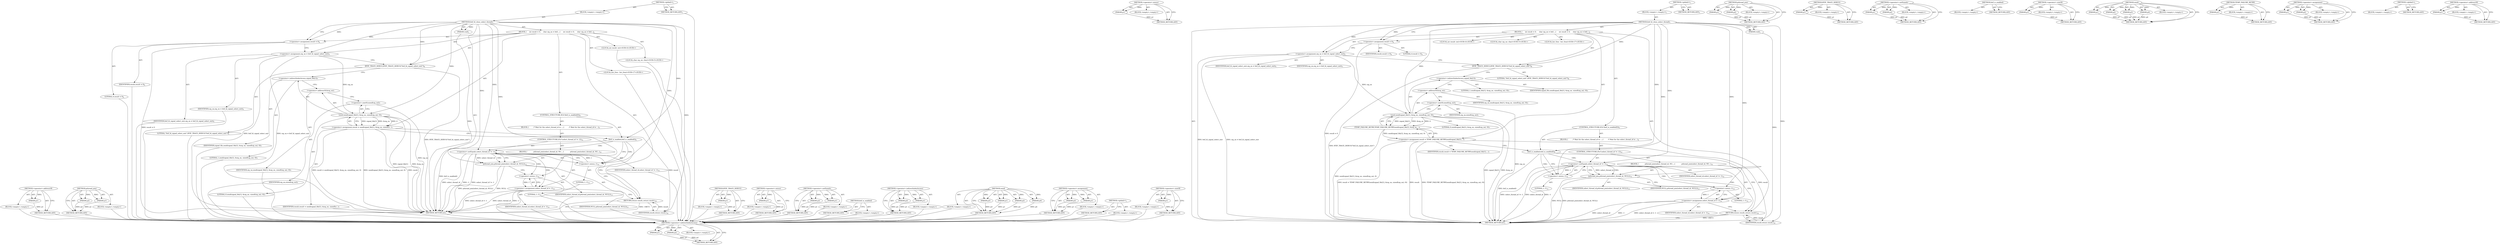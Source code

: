 digraph "&lt;operator&gt;.addressOf" {
vulnerable_95 [label=<(METHOD,&lt;operator&gt;.addressOf)>];
vulnerable_96 [label=<(PARAM,p1)>];
vulnerable_97 [label=<(BLOCK,&lt;empty&gt;,&lt;empty&gt;)>];
vulnerable_98 [label=<(METHOD_RETURN,ANY)>];
vulnerable_115 [label=<(METHOD,pthread_join)>];
vulnerable_116 [label=<(PARAM,p1)>];
vulnerable_117 [label=<(PARAM,p2)>];
vulnerable_118 [label=<(BLOCK,&lt;empty&gt;,&lt;empty&gt;)>];
vulnerable_119 [label=<(METHOD_RETURN,ANY)>];
vulnerable_6 [label=<(METHOD,&lt;global&gt;)<SUB>1</SUB>>];
vulnerable_7 [label=<(BLOCK,&lt;empty&gt;,&lt;empty&gt;)<SUB>1</SUB>>];
vulnerable_8 [label=<(METHOD,btif_hl_close_select_thread)<SUB>1</SUB>>];
vulnerable_9 [label=<(PARAM,void)<SUB>1</SUB>>];
vulnerable_10 [label=<(BLOCK,{

     int result = 0;
     char sig_on = btif...,{

     int result = 0;
     char sig_on = btif...)<SUB>2</SUB>>];
vulnerable_11 [label="<(LOCAL,int result: int)<SUB>4</SUB>>"];
vulnerable_12 [label=<(&lt;operator&gt;.assignment,result = 0)<SUB>4</SUB>>];
vulnerable_13 [label=<(IDENTIFIER,result,result = 0)<SUB>4</SUB>>];
vulnerable_14 [label=<(LITERAL,0,result = 0)<SUB>4</SUB>>];
vulnerable_15 [label="<(LOCAL,char sig_on: char)<SUB>5</SUB>>"];
vulnerable_16 [label=<(&lt;operator&gt;.assignment,sig_on = btif_hl_signal_select_exit)<SUB>5</SUB>>];
vulnerable_17 [label=<(IDENTIFIER,sig_on,sig_on = btif_hl_signal_select_exit)<SUB>5</SUB>>];
vulnerable_18 [label=<(IDENTIFIER,btif_hl_signal_select_exit,sig_on = btif_hl_signal_select_exit)<SUB>5</SUB>>];
vulnerable_19 [label=<(BTIF_TRACE_DEBUG,BTIF_TRACE_DEBUG(&quot;btif_hl_signal_select_exit&quot;))<SUB>6</SUB>>];
vulnerable_20 [label=<(LITERAL,&quot;btif_hl_signal_select_exit&quot;,BTIF_TRACE_DEBUG(&quot;btif_hl_signal_select_exit&quot;))<SUB>6</SUB>>];
vulnerable_21 [label=<(&lt;operator&gt;.assignment,result = send(signal_fds[1], &amp;sig_on, sizeof(si...)<SUB>7</SUB>>];
vulnerable_22 [label=<(IDENTIFIER,result,result = send(signal_fds[1], &amp;sig_on, sizeof(si...)<SUB>7</SUB>>];
vulnerable_23 [label=<(send,send(signal_fds[1], &amp;sig_on, sizeof(sig_on), 0))<SUB>7</SUB>>];
vulnerable_24 [label=<(&lt;operator&gt;.indirectIndexAccess,signal_fds[1])<SUB>7</SUB>>];
vulnerable_25 [label=<(IDENTIFIER,signal_fds,send(signal_fds[1], &amp;sig_on, sizeof(sig_on), 0))<SUB>7</SUB>>];
vulnerable_26 [label=<(LITERAL,1,send(signal_fds[1], &amp;sig_on, sizeof(sig_on), 0))<SUB>7</SUB>>];
vulnerable_27 [label=<(&lt;operator&gt;.addressOf,&amp;sig_on)<SUB>7</SUB>>];
vulnerable_28 [label=<(IDENTIFIER,sig_on,send(signal_fds[1], &amp;sig_on, sizeof(sig_on), 0))<SUB>7</SUB>>];
vulnerable_29 [label=<(&lt;operator&gt;.sizeOf,sizeof(sig_on))<SUB>7</SUB>>];
vulnerable_30 [label=<(IDENTIFIER,sig_on,sizeof(sig_on))<SUB>7</SUB>>];
vulnerable_31 [label=<(LITERAL,0,send(signal_fds[1], &amp;sig_on, sizeof(sig_on), 0))<SUB>7</SUB>>];
vulnerable_32 [label=<(CONTROL_STRUCTURE,IF,if (btif_is_enabled()))<SUB>8</SUB>>];
vulnerable_33 [label=<(btif_is_enabled,btif_is_enabled())<SUB>8</SUB>>];
vulnerable_34 [label=<(BLOCK,{
         /* Wait for the select_thread_id to ...,{
         /* Wait for the select_thread_id to ...)<SUB>9</SUB>>];
vulnerable_35 [label=<(CONTROL_STRUCTURE,IF,if (select_thread_id != -1))<SUB>12</SUB>>];
vulnerable_36 [label=<(&lt;operator&gt;.notEquals,select_thread_id != -1)<SUB>12</SUB>>];
vulnerable_37 [label=<(IDENTIFIER,select_thread_id,select_thread_id != -1)<SUB>12</SUB>>];
vulnerable_38 [label=<(&lt;operator&gt;.minus,-1)<SUB>12</SUB>>];
vulnerable_39 [label=<(LITERAL,1,-1)<SUB>12</SUB>>];
vulnerable_40 [label=<(BLOCK,{
            pthread_join(select_thread_id, NU...,{
            pthread_join(select_thread_id, NU...)<SUB>12</SUB>>];
vulnerable_41 [label=<(pthread_join,pthread_join(select_thread_id, NULL))<SUB>13</SUB>>];
vulnerable_42 [label=<(IDENTIFIER,select_thread_id,pthread_join(select_thread_id, NULL))<SUB>13</SUB>>];
vulnerable_43 [label=<(IDENTIFIER,NULL,pthread_join(select_thread_id, NULL))<SUB>13</SUB>>];
vulnerable_44 [label=<(&lt;operator&gt;.assignment,select_thread_id = -1)<SUB>14</SUB>>];
vulnerable_45 [label=<(IDENTIFIER,select_thread_id,select_thread_id = -1)<SUB>14</SUB>>];
vulnerable_46 [label=<(&lt;operator&gt;.minus,-1)<SUB>14</SUB>>];
vulnerable_47 [label=<(LITERAL,1,-1)<SUB>14</SUB>>];
vulnerable_48 [label="<(LOCAL,list_free : list_free)<SUB>17</SUB>>"];
vulnerable_49 [label=<(RETURN,return result;,return result;)<SUB>18</SUB>>];
vulnerable_50 [label=<(IDENTIFIER,result,return result;)<SUB>18</SUB>>];
vulnerable_51 [label=<(METHOD_RETURN,int)<SUB>1</SUB>>];
vulnerable_53 [label=<(METHOD_RETURN,ANY)<SUB>1</SUB>>];
vulnerable_79 [label=<(METHOD,BTIF_TRACE_DEBUG)>];
vulnerable_80 [label=<(PARAM,p1)>];
vulnerable_81 [label=<(BLOCK,&lt;empty&gt;,&lt;empty&gt;)>];
vulnerable_82 [label=<(METHOD_RETURN,ANY)>];
vulnerable_111 [label=<(METHOD,&lt;operator&gt;.minus)>];
vulnerable_112 [label=<(PARAM,p1)>];
vulnerable_113 [label=<(BLOCK,&lt;empty&gt;,&lt;empty&gt;)>];
vulnerable_114 [label=<(METHOD_RETURN,ANY)>];
vulnerable_106 [label=<(METHOD,&lt;operator&gt;.notEquals)>];
vulnerable_107 [label=<(PARAM,p1)>];
vulnerable_108 [label=<(PARAM,p2)>];
vulnerable_109 [label=<(BLOCK,&lt;empty&gt;,&lt;empty&gt;)>];
vulnerable_110 [label=<(METHOD_RETURN,ANY)>];
vulnerable_103 [label=<(METHOD,btif_is_enabled)>];
vulnerable_104 [label=<(BLOCK,&lt;empty&gt;,&lt;empty&gt;)>];
vulnerable_105 [label=<(METHOD_RETURN,ANY)>];
vulnerable_90 [label=<(METHOD,&lt;operator&gt;.indirectIndexAccess)>];
vulnerable_91 [label=<(PARAM,p1)>];
vulnerable_92 [label=<(PARAM,p2)>];
vulnerable_93 [label=<(BLOCK,&lt;empty&gt;,&lt;empty&gt;)>];
vulnerable_94 [label=<(METHOD_RETURN,ANY)>];
vulnerable_83 [label=<(METHOD,send)>];
vulnerable_84 [label=<(PARAM,p1)>];
vulnerable_85 [label=<(PARAM,p2)>];
vulnerable_86 [label=<(PARAM,p3)>];
vulnerable_87 [label=<(PARAM,p4)>];
vulnerable_88 [label=<(BLOCK,&lt;empty&gt;,&lt;empty&gt;)>];
vulnerable_89 [label=<(METHOD_RETURN,ANY)>];
vulnerable_74 [label=<(METHOD,&lt;operator&gt;.assignment)>];
vulnerable_75 [label=<(PARAM,p1)>];
vulnerable_76 [label=<(PARAM,p2)>];
vulnerable_77 [label=<(BLOCK,&lt;empty&gt;,&lt;empty&gt;)>];
vulnerable_78 [label=<(METHOD_RETURN,ANY)>];
vulnerable_68 [label=<(METHOD,&lt;global&gt;)<SUB>1</SUB>>];
vulnerable_69 [label=<(BLOCK,&lt;empty&gt;,&lt;empty&gt;)>];
vulnerable_70 [label=<(METHOD_RETURN,ANY)>];
vulnerable_99 [label=<(METHOD,&lt;operator&gt;.sizeOf)>];
vulnerable_100 [label=<(PARAM,p1)>];
vulnerable_101 [label=<(BLOCK,&lt;empty&gt;,&lt;empty&gt;)>];
vulnerable_102 [label=<(METHOD_RETURN,ANY)>];
fixed_95 [label=<(METHOD,&lt;operator&gt;.indirectIndexAccess)>];
fixed_96 [label=<(PARAM,p1)>];
fixed_97 [label=<(PARAM,p2)>];
fixed_98 [label=<(BLOCK,&lt;empty&gt;,&lt;empty&gt;)>];
fixed_99 [label=<(METHOD_RETURN,ANY)>];
fixed_116 [label=<(METHOD,&lt;operator&gt;.minus)>];
fixed_117 [label=<(PARAM,p1)>];
fixed_118 [label=<(BLOCK,&lt;empty&gt;,&lt;empty&gt;)>];
fixed_119 [label=<(METHOD_RETURN,ANY)>];
fixed_6 [label=<(METHOD,&lt;global&gt;)<SUB>1</SUB>>];
fixed_7 [label=<(BLOCK,&lt;empty&gt;,&lt;empty&gt;)<SUB>1</SUB>>];
fixed_8 [label=<(METHOD,btif_hl_close_select_thread)<SUB>1</SUB>>];
fixed_9 [label=<(PARAM,void)<SUB>1</SUB>>];
fixed_10 [label=<(BLOCK,{

     int result = 0;
     char sig_on = btif...,{

     int result = 0;
     char sig_on = btif...)<SUB>2</SUB>>];
fixed_11 [label="<(LOCAL,int result: int)<SUB>4</SUB>>"];
fixed_12 [label=<(&lt;operator&gt;.assignment,result = 0)<SUB>4</SUB>>];
fixed_13 [label=<(IDENTIFIER,result,result = 0)<SUB>4</SUB>>];
fixed_14 [label=<(LITERAL,0,result = 0)<SUB>4</SUB>>];
fixed_15 [label="<(LOCAL,char sig_on: char)<SUB>5</SUB>>"];
fixed_16 [label=<(&lt;operator&gt;.assignment,sig_on = btif_hl_signal_select_exit)<SUB>5</SUB>>];
fixed_17 [label=<(IDENTIFIER,sig_on,sig_on = btif_hl_signal_select_exit)<SUB>5</SUB>>];
fixed_18 [label=<(IDENTIFIER,btif_hl_signal_select_exit,sig_on = btif_hl_signal_select_exit)<SUB>5</SUB>>];
fixed_19 [label=<(BTIF_TRACE_DEBUG,BTIF_TRACE_DEBUG(&quot;btif_hl_signal_select_exit&quot;))<SUB>6</SUB>>];
fixed_20 [label=<(LITERAL,&quot;btif_hl_signal_select_exit&quot;,BTIF_TRACE_DEBUG(&quot;btif_hl_signal_select_exit&quot;))<SUB>6</SUB>>];
fixed_21 [label=<(&lt;operator&gt;.assignment,result = TEMP_FAILURE_RETRY(send(signal_fds[1],...)<SUB>7</SUB>>];
fixed_22 [label=<(IDENTIFIER,result,result = TEMP_FAILURE_RETRY(send(signal_fds[1],...)<SUB>7</SUB>>];
fixed_23 [label=<(TEMP_FAILURE_RETRY,TEMP_FAILURE_RETRY(send(signal_fds[1], &amp;sig_on,...)<SUB>7</SUB>>];
fixed_24 [label=<(send,send(signal_fds[1], &amp;sig_on, sizeof(sig_on), 0))<SUB>7</SUB>>];
fixed_25 [label=<(&lt;operator&gt;.indirectIndexAccess,signal_fds[1])<SUB>7</SUB>>];
fixed_26 [label=<(IDENTIFIER,signal_fds,send(signal_fds[1], &amp;sig_on, sizeof(sig_on), 0))<SUB>7</SUB>>];
fixed_27 [label=<(LITERAL,1,send(signal_fds[1], &amp;sig_on, sizeof(sig_on), 0))<SUB>7</SUB>>];
fixed_28 [label=<(&lt;operator&gt;.addressOf,&amp;sig_on)<SUB>7</SUB>>];
fixed_29 [label=<(IDENTIFIER,sig_on,send(signal_fds[1], &amp;sig_on, sizeof(sig_on), 0))<SUB>7</SUB>>];
fixed_30 [label=<(&lt;operator&gt;.sizeOf,sizeof(sig_on))<SUB>7</SUB>>];
fixed_31 [label=<(IDENTIFIER,sig_on,sizeof(sig_on))<SUB>7</SUB>>];
fixed_32 [label=<(LITERAL,0,send(signal_fds[1], &amp;sig_on, sizeof(sig_on), 0))<SUB>7</SUB>>];
fixed_33 [label=<(CONTROL_STRUCTURE,IF,if (btif_is_enabled()))<SUB>8</SUB>>];
fixed_34 [label=<(btif_is_enabled,btif_is_enabled())<SUB>8</SUB>>];
fixed_35 [label=<(BLOCK,{
         /* Wait for the select_thread_id to ...,{
         /* Wait for the select_thread_id to ...)<SUB>9</SUB>>];
fixed_36 [label=<(CONTROL_STRUCTURE,IF,if (select_thread_id != -1))<SUB>12</SUB>>];
fixed_37 [label=<(&lt;operator&gt;.notEquals,select_thread_id != -1)<SUB>12</SUB>>];
fixed_38 [label=<(IDENTIFIER,select_thread_id,select_thread_id != -1)<SUB>12</SUB>>];
fixed_39 [label=<(&lt;operator&gt;.minus,-1)<SUB>12</SUB>>];
fixed_40 [label=<(LITERAL,1,-1)<SUB>12</SUB>>];
fixed_41 [label=<(BLOCK,{
            pthread_join(select_thread_id, NU...,{
            pthread_join(select_thread_id, NU...)<SUB>12</SUB>>];
fixed_42 [label=<(pthread_join,pthread_join(select_thread_id, NULL))<SUB>13</SUB>>];
fixed_43 [label=<(IDENTIFIER,select_thread_id,pthread_join(select_thread_id, NULL))<SUB>13</SUB>>];
fixed_44 [label=<(IDENTIFIER,NULL,pthread_join(select_thread_id, NULL))<SUB>13</SUB>>];
fixed_45 [label=<(&lt;operator&gt;.assignment,select_thread_id = -1)<SUB>14</SUB>>];
fixed_46 [label=<(IDENTIFIER,select_thread_id,select_thread_id = -1)<SUB>14</SUB>>];
fixed_47 [label=<(&lt;operator&gt;.minus,-1)<SUB>14</SUB>>];
fixed_48 [label=<(LITERAL,1,-1)<SUB>14</SUB>>];
fixed_49 [label="<(LOCAL,list_free : list_free)<SUB>17</SUB>>"];
fixed_50 [label=<(RETURN,return result;,return result;)<SUB>18</SUB>>];
fixed_51 [label=<(IDENTIFIER,result,return result;)<SUB>18</SUB>>];
fixed_52 [label=<(METHOD_RETURN,int)<SUB>1</SUB>>];
fixed_54 [label=<(METHOD_RETURN,ANY)<SUB>1</SUB>>];
fixed_120 [label=<(METHOD,pthread_join)>];
fixed_121 [label=<(PARAM,p1)>];
fixed_122 [label=<(PARAM,p2)>];
fixed_123 [label=<(BLOCK,&lt;empty&gt;,&lt;empty&gt;)>];
fixed_124 [label=<(METHOD_RETURN,ANY)>];
fixed_80 [label=<(METHOD,BTIF_TRACE_DEBUG)>];
fixed_81 [label=<(PARAM,p1)>];
fixed_82 [label=<(BLOCK,&lt;empty&gt;,&lt;empty&gt;)>];
fixed_83 [label=<(METHOD_RETURN,ANY)>];
fixed_111 [label=<(METHOD,&lt;operator&gt;.notEquals)>];
fixed_112 [label=<(PARAM,p1)>];
fixed_113 [label=<(PARAM,p2)>];
fixed_114 [label=<(BLOCK,&lt;empty&gt;,&lt;empty&gt;)>];
fixed_115 [label=<(METHOD_RETURN,ANY)>];
fixed_108 [label=<(METHOD,btif_is_enabled)>];
fixed_109 [label=<(BLOCK,&lt;empty&gt;,&lt;empty&gt;)>];
fixed_110 [label=<(METHOD_RETURN,ANY)>];
fixed_104 [label=<(METHOD,&lt;operator&gt;.sizeOf)>];
fixed_105 [label=<(PARAM,p1)>];
fixed_106 [label=<(BLOCK,&lt;empty&gt;,&lt;empty&gt;)>];
fixed_107 [label=<(METHOD_RETURN,ANY)>];
fixed_88 [label=<(METHOD,send)>];
fixed_89 [label=<(PARAM,p1)>];
fixed_90 [label=<(PARAM,p2)>];
fixed_91 [label=<(PARAM,p3)>];
fixed_92 [label=<(PARAM,p4)>];
fixed_93 [label=<(BLOCK,&lt;empty&gt;,&lt;empty&gt;)>];
fixed_94 [label=<(METHOD_RETURN,ANY)>];
fixed_84 [label=<(METHOD,TEMP_FAILURE_RETRY)>];
fixed_85 [label=<(PARAM,p1)>];
fixed_86 [label=<(BLOCK,&lt;empty&gt;,&lt;empty&gt;)>];
fixed_87 [label=<(METHOD_RETURN,ANY)>];
fixed_75 [label=<(METHOD,&lt;operator&gt;.assignment)>];
fixed_76 [label=<(PARAM,p1)>];
fixed_77 [label=<(PARAM,p2)>];
fixed_78 [label=<(BLOCK,&lt;empty&gt;,&lt;empty&gt;)>];
fixed_79 [label=<(METHOD_RETURN,ANY)>];
fixed_69 [label=<(METHOD,&lt;global&gt;)<SUB>1</SUB>>];
fixed_70 [label=<(BLOCK,&lt;empty&gt;,&lt;empty&gt;)>];
fixed_71 [label=<(METHOD_RETURN,ANY)>];
fixed_100 [label=<(METHOD,&lt;operator&gt;.addressOf)>];
fixed_101 [label=<(PARAM,p1)>];
fixed_102 [label=<(BLOCK,&lt;empty&gt;,&lt;empty&gt;)>];
fixed_103 [label=<(METHOD_RETURN,ANY)>];
vulnerable_95 -> vulnerable_96  [key=0, label="AST: "];
vulnerable_95 -> vulnerable_96  [key=1, label="DDG: "];
vulnerable_95 -> vulnerable_97  [key=0, label="AST: "];
vulnerable_95 -> vulnerable_98  [key=0, label="AST: "];
vulnerable_95 -> vulnerable_98  [key=1, label="CFG: "];
vulnerable_96 -> vulnerable_98  [key=0, label="DDG: p1"];
vulnerable_97 -> fixed_95  [key=0];
vulnerable_98 -> fixed_95  [key=0];
vulnerable_115 -> vulnerable_116  [key=0, label="AST: "];
vulnerable_115 -> vulnerable_116  [key=1, label="DDG: "];
vulnerable_115 -> vulnerable_118  [key=0, label="AST: "];
vulnerable_115 -> vulnerable_117  [key=0, label="AST: "];
vulnerable_115 -> vulnerable_117  [key=1, label="DDG: "];
vulnerable_115 -> vulnerable_119  [key=0, label="AST: "];
vulnerable_115 -> vulnerable_119  [key=1, label="CFG: "];
vulnerable_116 -> vulnerable_119  [key=0, label="DDG: p1"];
vulnerable_117 -> vulnerable_119  [key=0, label="DDG: p2"];
vulnerable_118 -> fixed_95  [key=0];
vulnerable_119 -> fixed_95  [key=0];
vulnerable_6 -> vulnerable_7  [key=0, label="AST: "];
vulnerable_6 -> vulnerable_53  [key=0, label="AST: "];
vulnerable_6 -> vulnerable_53  [key=1, label="CFG: "];
vulnerable_7 -> vulnerable_8  [key=0, label="AST: "];
vulnerable_8 -> vulnerable_9  [key=0, label="AST: "];
vulnerable_8 -> vulnerable_9  [key=1, label="DDG: "];
vulnerable_8 -> vulnerable_10  [key=0, label="AST: "];
vulnerable_8 -> vulnerable_51  [key=0, label="AST: "];
vulnerable_8 -> vulnerable_12  [key=0, label="CFG: "];
vulnerable_8 -> vulnerable_12  [key=1, label="DDG: "];
vulnerable_8 -> vulnerable_16  [key=0, label="DDG: "];
vulnerable_8 -> vulnerable_19  [key=0, label="DDG: "];
vulnerable_8 -> vulnerable_33  [key=0, label="DDG: "];
vulnerable_8 -> vulnerable_50  [key=0, label="DDG: "];
vulnerable_8 -> vulnerable_23  [key=0, label="DDG: "];
vulnerable_8 -> vulnerable_36  [key=0, label="DDG: "];
vulnerable_8 -> vulnerable_38  [key=0, label="DDG: "];
vulnerable_8 -> vulnerable_41  [key=0, label="DDG: "];
vulnerable_8 -> vulnerable_46  [key=0, label="DDG: "];
vulnerable_9 -> vulnerable_51  [key=0, label="DDG: "];
vulnerable_10 -> vulnerable_11  [key=0, label="AST: "];
vulnerable_10 -> vulnerable_12  [key=0, label="AST: "];
vulnerable_10 -> vulnerable_15  [key=0, label="AST: "];
vulnerable_10 -> vulnerable_16  [key=0, label="AST: "];
vulnerable_10 -> vulnerable_19  [key=0, label="AST: "];
vulnerable_10 -> vulnerable_21  [key=0, label="AST: "];
vulnerable_10 -> vulnerable_32  [key=0, label="AST: "];
vulnerable_10 -> vulnerable_48  [key=0, label="AST: "];
vulnerable_10 -> vulnerable_49  [key=0, label="AST: "];
vulnerable_11 -> fixed_95  [key=0];
vulnerable_12 -> vulnerable_13  [key=0, label="AST: "];
vulnerable_12 -> vulnerable_14  [key=0, label="AST: "];
vulnerable_12 -> vulnerable_16  [key=0, label="CFG: "];
vulnerable_12 -> vulnerable_51  [key=0, label="DDG: result = 0"];
vulnerable_13 -> fixed_95  [key=0];
vulnerable_14 -> fixed_95  [key=0];
vulnerable_15 -> fixed_95  [key=0];
vulnerable_16 -> vulnerable_17  [key=0, label="AST: "];
vulnerable_16 -> vulnerable_18  [key=0, label="AST: "];
vulnerable_16 -> vulnerable_19  [key=0, label="CFG: "];
vulnerable_16 -> vulnerable_51  [key=0, label="DDG: sig_on = btif_hl_signal_select_exit"];
vulnerable_16 -> vulnerable_51  [key=1, label="DDG: btif_hl_signal_select_exit"];
vulnerable_16 -> vulnerable_23  [key=0, label="DDG: sig_on"];
vulnerable_17 -> fixed_95  [key=0];
vulnerable_18 -> fixed_95  [key=0];
vulnerable_19 -> vulnerable_20  [key=0, label="AST: "];
vulnerable_19 -> vulnerable_24  [key=0, label="CFG: "];
vulnerable_19 -> vulnerable_51  [key=0, label="DDG: BTIF_TRACE_DEBUG(&quot;btif_hl_signal_select_exit&quot;)"];
vulnerable_20 -> fixed_95  [key=0];
vulnerable_21 -> vulnerable_22  [key=0, label="AST: "];
vulnerable_21 -> vulnerable_23  [key=0, label="AST: "];
vulnerable_21 -> vulnerable_33  [key=0, label="CFG: "];
vulnerable_21 -> vulnerable_51  [key=0, label="DDG: result"];
vulnerable_21 -> vulnerable_51  [key=1, label="DDG: send(signal_fds[1], &amp;sig_on, sizeof(sig_on), 0)"];
vulnerable_21 -> vulnerable_51  [key=2, label="DDG: result = send(signal_fds[1], &amp;sig_on, sizeof(sig_on), 0)"];
vulnerable_21 -> vulnerable_50  [key=0, label="DDG: result"];
vulnerable_22 -> fixed_95  [key=0];
vulnerable_23 -> vulnerable_24  [key=0, label="AST: "];
vulnerable_23 -> vulnerable_27  [key=0, label="AST: "];
vulnerable_23 -> vulnerable_29  [key=0, label="AST: "];
vulnerable_23 -> vulnerable_31  [key=0, label="AST: "];
vulnerable_23 -> vulnerable_21  [key=0, label="CFG: "];
vulnerable_23 -> vulnerable_21  [key=1, label="DDG: signal_fds[1]"];
vulnerable_23 -> vulnerable_21  [key=2, label="DDG: &amp;sig_on"];
vulnerable_23 -> vulnerable_21  [key=3, label="DDG: 0"];
vulnerable_23 -> vulnerable_51  [key=0, label="DDG: signal_fds[1]"];
vulnerable_23 -> vulnerable_51  [key=1, label="DDG: &amp;sig_on"];
vulnerable_24 -> vulnerable_25  [key=0, label="AST: "];
vulnerable_24 -> vulnerable_26  [key=0, label="AST: "];
vulnerable_24 -> vulnerable_27  [key=0, label="CFG: "];
vulnerable_25 -> fixed_95  [key=0];
vulnerable_26 -> fixed_95  [key=0];
vulnerable_27 -> vulnerable_28  [key=0, label="AST: "];
vulnerable_27 -> vulnerable_29  [key=0, label="CFG: "];
vulnerable_28 -> fixed_95  [key=0];
vulnerable_29 -> vulnerable_30  [key=0, label="AST: "];
vulnerable_29 -> vulnerable_23  [key=0, label="CFG: "];
vulnerable_29 -> vulnerable_51  [key=0, label="DDG: sig_on"];
vulnerable_30 -> fixed_95  [key=0];
vulnerable_31 -> fixed_95  [key=0];
vulnerable_32 -> vulnerable_33  [key=0, label="AST: "];
vulnerable_32 -> vulnerable_34  [key=0, label="AST: "];
vulnerable_33 -> vulnerable_38  [key=0, label="CFG: "];
vulnerable_33 -> vulnerable_38  [key=1, label="CDG: "];
vulnerable_33 -> vulnerable_49  [key=0, label="CFG: "];
vulnerable_33 -> vulnerable_51  [key=0, label="DDG: btif_is_enabled()"];
vulnerable_33 -> vulnerable_36  [key=0, label="CDG: "];
vulnerable_34 -> vulnerable_35  [key=0, label="AST: "];
vulnerable_35 -> vulnerable_36  [key=0, label="AST: "];
vulnerable_35 -> vulnerable_40  [key=0, label="AST: "];
vulnerable_36 -> vulnerable_37  [key=0, label="AST: "];
vulnerable_36 -> vulnerable_38  [key=0, label="AST: "];
vulnerable_36 -> vulnerable_41  [key=0, label="CFG: "];
vulnerable_36 -> vulnerable_41  [key=1, label="DDG: select_thread_id"];
vulnerable_36 -> vulnerable_41  [key=2, label="CDG: "];
vulnerable_36 -> vulnerable_49  [key=0, label="CFG: "];
vulnerable_36 -> vulnerable_51  [key=0, label="DDG: select_thread_id"];
vulnerable_36 -> vulnerable_51  [key=1, label="DDG: -1"];
vulnerable_36 -> vulnerable_51  [key=2, label="DDG: select_thread_id != -1"];
vulnerable_36 -> vulnerable_44  [key=0, label="CDG: "];
vulnerable_36 -> vulnerable_46  [key=0, label="CDG: "];
vulnerable_37 -> fixed_95  [key=0];
vulnerable_38 -> vulnerable_39  [key=0, label="AST: "];
vulnerable_38 -> vulnerable_36  [key=0, label="CFG: "];
vulnerable_38 -> vulnerable_36  [key=1, label="DDG: 1"];
vulnerable_39 -> fixed_95  [key=0];
vulnerable_40 -> vulnerable_41  [key=0, label="AST: "];
vulnerable_40 -> vulnerable_44  [key=0, label="AST: "];
vulnerable_41 -> vulnerable_42  [key=0, label="AST: "];
vulnerable_41 -> vulnerable_43  [key=0, label="AST: "];
vulnerable_41 -> vulnerable_46  [key=0, label="CFG: "];
vulnerable_41 -> vulnerable_51  [key=0, label="DDG: pthread_join(select_thread_id, NULL)"];
vulnerable_41 -> vulnerable_51  [key=1, label="DDG: NULL"];
vulnerable_42 -> fixed_95  [key=0];
vulnerable_43 -> fixed_95  [key=0];
vulnerable_44 -> vulnerable_45  [key=0, label="AST: "];
vulnerable_44 -> vulnerable_46  [key=0, label="AST: "];
vulnerable_44 -> vulnerable_49  [key=0, label="CFG: "];
vulnerable_44 -> vulnerable_51  [key=0, label="DDG: select_thread_id"];
vulnerable_44 -> vulnerable_51  [key=1, label="DDG: -1"];
vulnerable_44 -> vulnerable_51  [key=2, label="DDG: select_thread_id = -1"];
vulnerable_45 -> fixed_95  [key=0];
vulnerable_46 -> vulnerable_47  [key=0, label="AST: "];
vulnerable_46 -> vulnerable_44  [key=0, label="CFG: "];
vulnerable_46 -> vulnerable_44  [key=1, label="DDG: 1"];
vulnerable_47 -> fixed_95  [key=0];
vulnerable_48 -> fixed_95  [key=0];
vulnerable_49 -> vulnerable_50  [key=0, label="AST: "];
vulnerable_49 -> vulnerable_51  [key=0, label="CFG: "];
vulnerable_49 -> vulnerable_51  [key=1, label="DDG: &lt;RET&gt;"];
vulnerable_50 -> vulnerable_49  [key=0, label="DDG: result"];
vulnerable_51 -> fixed_95  [key=0];
vulnerable_53 -> fixed_95  [key=0];
vulnerable_79 -> vulnerable_80  [key=0, label="AST: "];
vulnerable_79 -> vulnerable_80  [key=1, label="DDG: "];
vulnerable_79 -> vulnerable_81  [key=0, label="AST: "];
vulnerable_79 -> vulnerable_82  [key=0, label="AST: "];
vulnerable_79 -> vulnerable_82  [key=1, label="CFG: "];
vulnerable_80 -> vulnerable_82  [key=0, label="DDG: p1"];
vulnerable_81 -> fixed_95  [key=0];
vulnerable_82 -> fixed_95  [key=0];
vulnerable_111 -> vulnerable_112  [key=0, label="AST: "];
vulnerable_111 -> vulnerable_112  [key=1, label="DDG: "];
vulnerable_111 -> vulnerable_113  [key=0, label="AST: "];
vulnerable_111 -> vulnerable_114  [key=0, label="AST: "];
vulnerable_111 -> vulnerable_114  [key=1, label="CFG: "];
vulnerable_112 -> vulnerable_114  [key=0, label="DDG: p1"];
vulnerable_113 -> fixed_95  [key=0];
vulnerable_114 -> fixed_95  [key=0];
vulnerable_106 -> vulnerable_107  [key=0, label="AST: "];
vulnerable_106 -> vulnerable_107  [key=1, label="DDG: "];
vulnerable_106 -> vulnerable_109  [key=0, label="AST: "];
vulnerable_106 -> vulnerable_108  [key=0, label="AST: "];
vulnerable_106 -> vulnerable_108  [key=1, label="DDG: "];
vulnerable_106 -> vulnerable_110  [key=0, label="AST: "];
vulnerable_106 -> vulnerable_110  [key=1, label="CFG: "];
vulnerable_107 -> vulnerable_110  [key=0, label="DDG: p1"];
vulnerable_108 -> vulnerable_110  [key=0, label="DDG: p2"];
vulnerable_109 -> fixed_95  [key=0];
vulnerable_110 -> fixed_95  [key=0];
vulnerable_103 -> vulnerable_104  [key=0, label="AST: "];
vulnerable_103 -> vulnerable_105  [key=0, label="AST: "];
vulnerable_103 -> vulnerable_105  [key=1, label="CFG: "];
vulnerable_104 -> fixed_95  [key=0];
vulnerable_105 -> fixed_95  [key=0];
vulnerable_90 -> vulnerable_91  [key=0, label="AST: "];
vulnerable_90 -> vulnerable_91  [key=1, label="DDG: "];
vulnerable_90 -> vulnerable_93  [key=0, label="AST: "];
vulnerable_90 -> vulnerable_92  [key=0, label="AST: "];
vulnerable_90 -> vulnerable_92  [key=1, label="DDG: "];
vulnerable_90 -> vulnerable_94  [key=0, label="AST: "];
vulnerable_90 -> vulnerable_94  [key=1, label="CFG: "];
vulnerable_91 -> vulnerable_94  [key=0, label="DDG: p1"];
vulnerable_92 -> vulnerable_94  [key=0, label="DDG: p2"];
vulnerable_93 -> fixed_95  [key=0];
vulnerable_94 -> fixed_95  [key=0];
vulnerable_83 -> vulnerable_84  [key=0, label="AST: "];
vulnerable_83 -> vulnerable_84  [key=1, label="DDG: "];
vulnerable_83 -> vulnerable_88  [key=0, label="AST: "];
vulnerable_83 -> vulnerable_85  [key=0, label="AST: "];
vulnerable_83 -> vulnerable_85  [key=1, label="DDG: "];
vulnerable_83 -> vulnerable_89  [key=0, label="AST: "];
vulnerable_83 -> vulnerable_89  [key=1, label="CFG: "];
vulnerable_83 -> vulnerable_86  [key=0, label="AST: "];
vulnerable_83 -> vulnerable_86  [key=1, label="DDG: "];
vulnerable_83 -> vulnerable_87  [key=0, label="AST: "];
vulnerable_83 -> vulnerable_87  [key=1, label="DDG: "];
vulnerable_84 -> vulnerable_89  [key=0, label="DDG: p1"];
vulnerable_85 -> vulnerable_89  [key=0, label="DDG: p2"];
vulnerable_86 -> vulnerable_89  [key=0, label="DDG: p3"];
vulnerable_87 -> vulnerable_89  [key=0, label="DDG: p4"];
vulnerable_88 -> fixed_95  [key=0];
vulnerable_89 -> fixed_95  [key=0];
vulnerable_74 -> vulnerable_75  [key=0, label="AST: "];
vulnerable_74 -> vulnerable_75  [key=1, label="DDG: "];
vulnerable_74 -> vulnerable_77  [key=0, label="AST: "];
vulnerable_74 -> vulnerable_76  [key=0, label="AST: "];
vulnerable_74 -> vulnerable_76  [key=1, label="DDG: "];
vulnerable_74 -> vulnerable_78  [key=0, label="AST: "];
vulnerable_74 -> vulnerable_78  [key=1, label="CFG: "];
vulnerable_75 -> vulnerable_78  [key=0, label="DDG: p1"];
vulnerable_76 -> vulnerable_78  [key=0, label="DDG: p2"];
vulnerable_77 -> fixed_95  [key=0];
vulnerable_78 -> fixed_95  [key=0];
vulnerable_68 -> vulnerable_69  [key=0, label="AST: "];
vulnerable_68 -> vulnerable_70  [key=0, label="AST: "];
vulnerable_68 -> vulnerable_70  [key=1, label="CFG: "];
vulnerable_69 -> fixed_95  [key=0];
vulnerable_70 -> fixed_95  [key=0];
vulnerable_99 -> vulnerable_100  [key=0, label="AST: "];
vulnerable_99 -> vulnerable_100  [key=1, label="DDG: "];
vulnerable_99 -> vulnerable_101  [key=0, label="AST: "];
vulnerable_99 -> vulnerable_102  [key=0, label="AST: "];
vulnerable_99 -> vulnerable_102  [key=1, label="CFG: "];
vulnerable_100 -> vulnerable_102  [key=0, label="DDG: p1"];
vulnerable_101 -> fixed_95  [key=0];
vulnerable_102 -> fixed_95  [key=0];
fixed_95 -> fixed_96  [key=0, label="AST: "];
fixed_95 -> fixed_96  [key=1, label="DDG: "];
fixed_95 -> fixed_98  [key=0, label="AST: "];
fixed_95 -> fixed_97  [key=0, label="AST: "];
fixed_95 -> fixed_97  [key=1, label="DDG: "];
fixed_95 -> fixed_99  [key=0, label="AST: "];
fixed_95 -> fixed_99  [key=1, label="CFG: "];
fixed_96 -> fixed_99  [key=0, label="DDG: p1"];
fixed_97 -> fixed_99  [key=0, label="DDG: p2"];
fixed_116 -> fixed_117  [key=0, label="AST: "];
fixed_116 -> fixed_117  [key=1, label="DDG: "];
fixed_116 -> fixed_118  [key=0, label="AST: "];
fixed_116 -> fixed_119  [key=0, label="AST: "];
fixed_116 -> fixed_119  [key=1, label="CFG: "];
fixed_117 -> fixed_119  [key=0, label="DDG: p1"];
fixed_6 -> fixed_7  [key=0, label="AST: "];
fixed_6 -> fixed_54  [key=0, label="AST: "];
fixed_6 -> fixed_54  [key=1, label="CFG: "];
fixed_7 -> fixed_8  [key=0, label="AST: "];
fixed_8 -> fixed_9  [key=0, label="AST: "];
fixed_8 -> fixed_9  [key=1, label="DDG: "];
fixed_8 -> fixed_10  [key=0, label="AST: "];
fixed_8 -> fixed_52  [key=0, label="AST: "];
fixed_8 -> fixed_12  [key=0, label="CFG: "];
fixed_8 -> fixed_12  [key=1, label="DDG: "];
fixed_8 -> fixed_16  [key=0, label="DDG: "];
fixed_8 -> fixed_19  [key=0, label="DDG: "];
fixed_8 -> fixed_34  [key=0, label="DDG: "];
fixed_8 -> fixed_51  [key=0, label="DDG: "];
fixed_8 -> fixed_24  [key=0, label="DDG: "];
fixed_8 -> fixed_37  [key=0, label="DDG: "];
fixed_8 -> fixed_39  [key=0, label="DDG: "];
fixed_8 -> fixed_42  [key=0, label="DDG: "];
fixed_8 -> fixed_47  [key=0, label="DDG: "];
fixed_9 -> fixed_52  [key=0, label="DDG: "];
fixed_10 -> fixed_11  [key=0, label="AST: "];
fixed_10 -> fixed_12  [key=0, label="AST: "];
fixed_10 -> fixed_15  [key=0, label="AST: "];
fixed_10 -> fixed_16  [key=0, label="AST: "];
fixed_10 -> fixed_19  [key=0, label="AST: "];
fixed_10 -> fixed_21  [key=0, label="AST: "];
fixed_10 -> fixed_33  [key=0, label="AST: "];
fixed_10 -> fixed_49  [key=0, label="AST: "];
fixed_10 -> fixed_50  [key=0, label="AST: "];
fixed_12 -> fixed_13  [key=0, label="AST: "];
fixed_12 -> fixed_14  [key=0, label="AST: "];
fixed_12 -> fixed_16  [key=0, label="CFG: "];
fixed_12 -> fixed_52  [key=0, label="DDG: result = 0"];
fixed_16 -> fixed_17  [key=0, label="AST: "];
fixed_16 -> fixed_18  [key=0, label="AST: "];
fixed_16 -> fixed_19  [key=0, label="CFG: "];
fixed_16 -> fixed_52  [key=0, label="DDG: sig_on = btif_hl_signal_select_exit"];
fixed_16 -> fixed_52  [key=1, label="DDG: btif_hl_signal_select_exit"];
fixed_16 -> fixed_24  [key=0, label="DDG: sig_on"];
fixed_19 -> fixed_20  [key=0, label="AST: "];
fixed_19 -> fixed_25  [key=0, label="CFG: "];
fixed_19 -> fixed_52  [key=0, label="DDG: BTIF_TRACE_DEBUG(&quot;btif_hl_signal_select_exit&quot;)"];
fixed_21 -> fixed_22  [key=0, label="AST: "];
fixed_21 -> fixed_23  [key=0, label="AST: "];
fixed_21 -> fixed_34  [key=0, label="CFG: "];
fixed_21 -> fixed_52  [key=0, label="DDG: result"];
fixed_21 -> fixed_52  [key=1, label="DDG: TEMP_FAILURE_RETRY(send(signal_fds[1], &amp;sig_on, sizeof(sig_on), 0))"];
fixed_21 -> fixed_52  [key=2, label="DDG: result = TEMP_FAILURE_RETRY(send(signal_fds[1], &amp;sig_on, sizeof(sig_on), 0))"];
fixed_21 -> fixed_51  [key=0, label="DDG: result"];
fixed_23 -> fixed_24  [key=0, label="AST: "];
fixed_23 -> fixed_21  [key=0, label="CFG: "];
fixed_23 -> fixed_21  [key=1, label="DDG: send(signal_fds[1], &amp;sig_on, sizeof(sig_on), 0)"];
fixed_23 -> fixed_52  [key=0, label="DDG: send(signal_fds[1], &amp;sig_on, sizeof(sig_on), 0)"];
fixed_24 -> fixed_25  [key=0, label="AST: "];
fixed_24 -> fixed_28  [key=0, label="AST: "];
fixed_24 -> fixed_30  [key=0, label="AST: "];
fixed_24 -> fixed_32  [key=0, label="AST: "];
fixed_24 -> fixed_23  [key=0, label="CFG: "];
fixed_24 -> fixed_23  [key=1, label="DDG: signal_fds[1]"];
fixed_24 -> fixed_23  [key=2, label="DDG: &amp;sig_on"];
fixed_24 -> fixed_23  [key=3, label="DDG: 0"];
fixed_24 -> fixed_52  [key=0, label="DDG: signal_fds[1]"];
fixed_24 -> fixed_52  [key=1, label="DDG: &amp;sig_on"];
fixed_25 -> fixed_26  [key=0, label="AST: "];
fixed_25 -> fixed_27  [key=0, label="AST: "];
fixed_25 -> fixed_28  [key=0, label="CFG: "];
fixed_28 -> fixed_29  [key=0, label="AST: "];
fixed_28 -> fixed_30  [key=0, label="CFG: "];
fixed_30 -> fixed_31  [key=0, label="AST: "];
fixed_30 -> fixed_24  [key=0, label="CFG: "];
fixed_30 -> fixed_52  [key=0, label="DDG: sig_on"];
fixed_33 -> fixed_34  [key=0, label="AST: "];
fixed_33 -> fixed_35  [key=0, label="AST: "];
fixed_34 -> fixed_39  [key=0, label="CFG: "];
fixed_34 -> fixed_39  [key=1, label="CDG: "];
fixed_34 -> fixed_50  [key=0, label="CFG: "];
fixed_34 -> fixed_52  [key=0, label="DDG: btif_is_enabled()"];
fixed_34 -> fixed_37  [key=0, label="CDG: "];
fixed_35 -> fixed_36  [key=0, label="AST: "];
fixed_36 -> fixed_37  [key=0, label="AST: "];
fixed_36 -> fixed_41  [key=0, label="AST: "];
fixed_37 -> fixed_38  [key=0, label="AST: "];
fixed_37 -> fixed_39  [key=0, label="AST: "];
fixed_37 -> fixed_42  [key=0, label="CFG: "];
fixed_37 -> fixed_42  [key=1, label="DDG: select_thread_id"];
fixed_37 -> fixed_42  [key=2, label="CDG: "];
fixed_37 -> fixed_50  [key=0, label="CFG: "];
fixed_37 -> fixed_52  [key=0, label="DDG: select_thread_id"];
fixed_37 -> fixed_52  [key=1, label="DDG: -1"];
fixed_37 -> fixed_52  [key=2, label="DDG: select_thread_id != -1"];
fixed_37 -> fixed_47  [key=0, label="CDG: "];
fixed_37 -> fixed_45  [key=0, label="CDG: "];
fixed_39 -> fixed_40  [key=0, label="AST: "];
fixed_39 -> fixed_37  [key=0, label="CFG: "];
fixed_39 -> fixed_37  [key=1, label="DDG: 1"];
fixed_41 -> fixed_42  [key=0, label="AST: "];
fixed_41 -> fixed_45  [key=0, label="AST: "];
fixed_42 -> fixed_43  [key=0, label="AST: "];
fixed_42 -> fixed_44  [key=0, label="AST: "];
fixed_42 -> fixed_47  [key=0, label="CFG: "];
fixed_42 -> fixed_52  [key=0, label="DDG: pthread_join(select_thread_id, NULL)"];
fixed_42 -> fixed_52  [key=1, label="DDG: NULL"];
fixed_45 -> fixed_46  [key=0, label="AST: "];
fixed_45 -> fixed_47  [key=0, label="AST: "];
fixed_45 -> fixed_50  [key=0, label="CFG: "];
fixed_45 -> fixed_52  [key=0, label="DDG: select_thread_id"];
fixed_45 -> fixed_52  [key=1, label="DDG: -1"];
fixed_45 -> fixed_52  [key=2, label="DDG: select_thread_id = -1"];
fixed_47 -> fixed_48  [key=0, label="AST: "];
fixed_47 -> fixed_45  [key=0, label="CFG: "];
fixed_47 -> fixed_45  [key=1, label="DDG: 1"];
fixed_50 -> fixed_51  [key=0, label="AST: "];
fixed_50 -> fixed_52  [key=0, label="CFG: "];
fixed_50 -> fixed_52  [key=1, label="DDG: &lt;RET&gt;"];
fixed_51 -> fixed_50  [key=0, label="DDG: result"];
fixed_120 -> fixed_121  [key=0, label="AST: "];
fixed_120 -> fixed_121  [key=1, label="DDG: "];
fixed_120 -> fixed_123  [key=0, label="AST: "];
fixed_120 -> fixed_122  [key=0, label="AST: "];
fixed_120 -> fixed_122  [key=1, label="DDG: "];
fixed_120 -> fixed_124  [key=0, label="AST: "];
fixed_120 -> fixed_124  [key=1, label="CFG: "];
fixed_121 -> fixed_124  [key=0, label="DDG: p1"];
fixed_122 -> fixed_124  [key=0, label="DDG: p2"];
fixed_80 -> fixed_81  [key=0, label="AST: "];
fixed_80 -> fixed_81  [key=1, label="DDG: "];
fixed_80 -> fixed_82  [key=0, label="AST: "];
fixed_80 -> fixed_83  [key=0, label="AST: "];
fixed_80 -> fixed_83  [key=1, label="CFG: "];
fixed_81 -> fixed_83  [key=0, label="DDG: p1"];
fixed_111 -> fixed_112  [key=0, label="AST: "];
fixed_111 -> fixed_112  [key=1, label="DDG: "];
fixed_111 -> fixed_114  [key=0, label="AST: "];
fixed_111 -> fixed_113  [key=0, label="AST: "];
fixed_111 -> fixed_113  [key=1, label="DDG: "];
fixed_111 -> fixed_115  [key=0, label="AST: "];
fixed_111 -> fixed_115  [key=1, label="CFG: "];
fixed_112 -> fixed_115  [key=0, label="DDG: p1"];
fixed_113 -> fixed_115  [key=0, label="DDG: p2"];
fixed_108 -> fixed_109  [key=0, label="AST: "];
fixed_108 -> fixed_110  [key=0, label="AST: "];
fixed_108 -> fixed_110  [key=1, label="CFG: "];
fixed_104 -> fixed_105  [key=0, label="AST: "];
fixed_104 -> fixed_105  [key=1, label="DDG: "];
fixed_104 -> fixed_106  [key=0, label="AST: "];
fixed_104 -> fixed_107  [key=0, label="AST: "];
fixed_104 -> fixed_107  [key=1, label="CFG: "];
fixed_105 -> fixed_107  [key=0, label="DDG: p1"];
fixed_88 -> fixed_89  [key=0, label="AST: "];
fixed_88 -> fixed_89  [key=1, label="DDG: "];
fixed_88 -> fixed_93  [key=0, label="AST: "];
fixed_88 -> fixed_90  [key=0, label="AST: "];
fixed_88 -> fixed_90  [key=1, label="DDG: "];
fixed_88 -> fixed_94  [key=0, label="AST: "];
fixed_88 -> fixed_94  [key=1, label="CFG: "];
fixed_88 -> fixed_91  [key=0, label="AST: "];
fixed_88 -> fixed_91  [key=1, label="DDG: "];
fixed_88 -> fixed_92  [key=0, label="AST: "];
fixed_88 -> fixed_92  [key=1, label="DDG: "];
fixed_89 -> fixed_94  [key=0, label="DDG: p1"];
fixed_90 -> fixed_94  [key=0, label="DDG: p2"];
fixed_91 -> fixed_94  [key=0, label="DDG: p3"];
fixed_92 -> fixed_94  [key=0, label="DDG: p4"];
fixed_84 -> fixed_85  [key=0, label="AST: "];
fixed_84 -> fixed_85  [key=1, label="DDG: "];
fixed_84 -> fixed_86  [key=0, label="AST: "];
fixed_84 -> fixed_87  [key=0, label="AST: "];
fixed_84 -> fixed_87  [key=1, label="CFG: "];
fixed_85 -> fixed_87  [key=0, label="DDG: p1"];
fixed_75 -> fixed_76  [key=0, label="AST: "];
fixed_75 -> fixed_76  [key=1, label="DDG: "];
fixed_75 -> fixed_78  [key=0, label="AST: "];
fixed_75 -> fixed_77  [key=0, label="AST: "];
fixed_75 -> fixed_77  [key=1, label="DDG: "];
fixed_75 -> fixed_79  [key=0, label="AST: "];
fixed_75 -> fixed_79  [key=1, label="CFG: "];
fixed_76 -> fixed_79  [key=0, label="DDG: p1"];
fixed_77 -> fixed_79  [key=0, label="DDG: p2"];
fixed_69 -> fixed_70  [key=0, label="AST: "];
fixed_69 -> fixed_71  [key=0, label="AST: "];
fixed_69 -> fixed_71  [key=1, label="CFG: "];
fixed_100 -> fixed_101  [key=0, label="AST: "];
fixed_100 -> fixed_101  [key=1, label="DDG: "];
fixed_100 -> fixed_102  [key=0, label="AST: "];
fixed_100 -> fixed_103  [key=0, label="AST: "];
fixed_100 -> fixed_103  [key=1, label="CFG: "];
fixed_101 -> fixed_103  [key=0, label="DDG: p1"];
}
